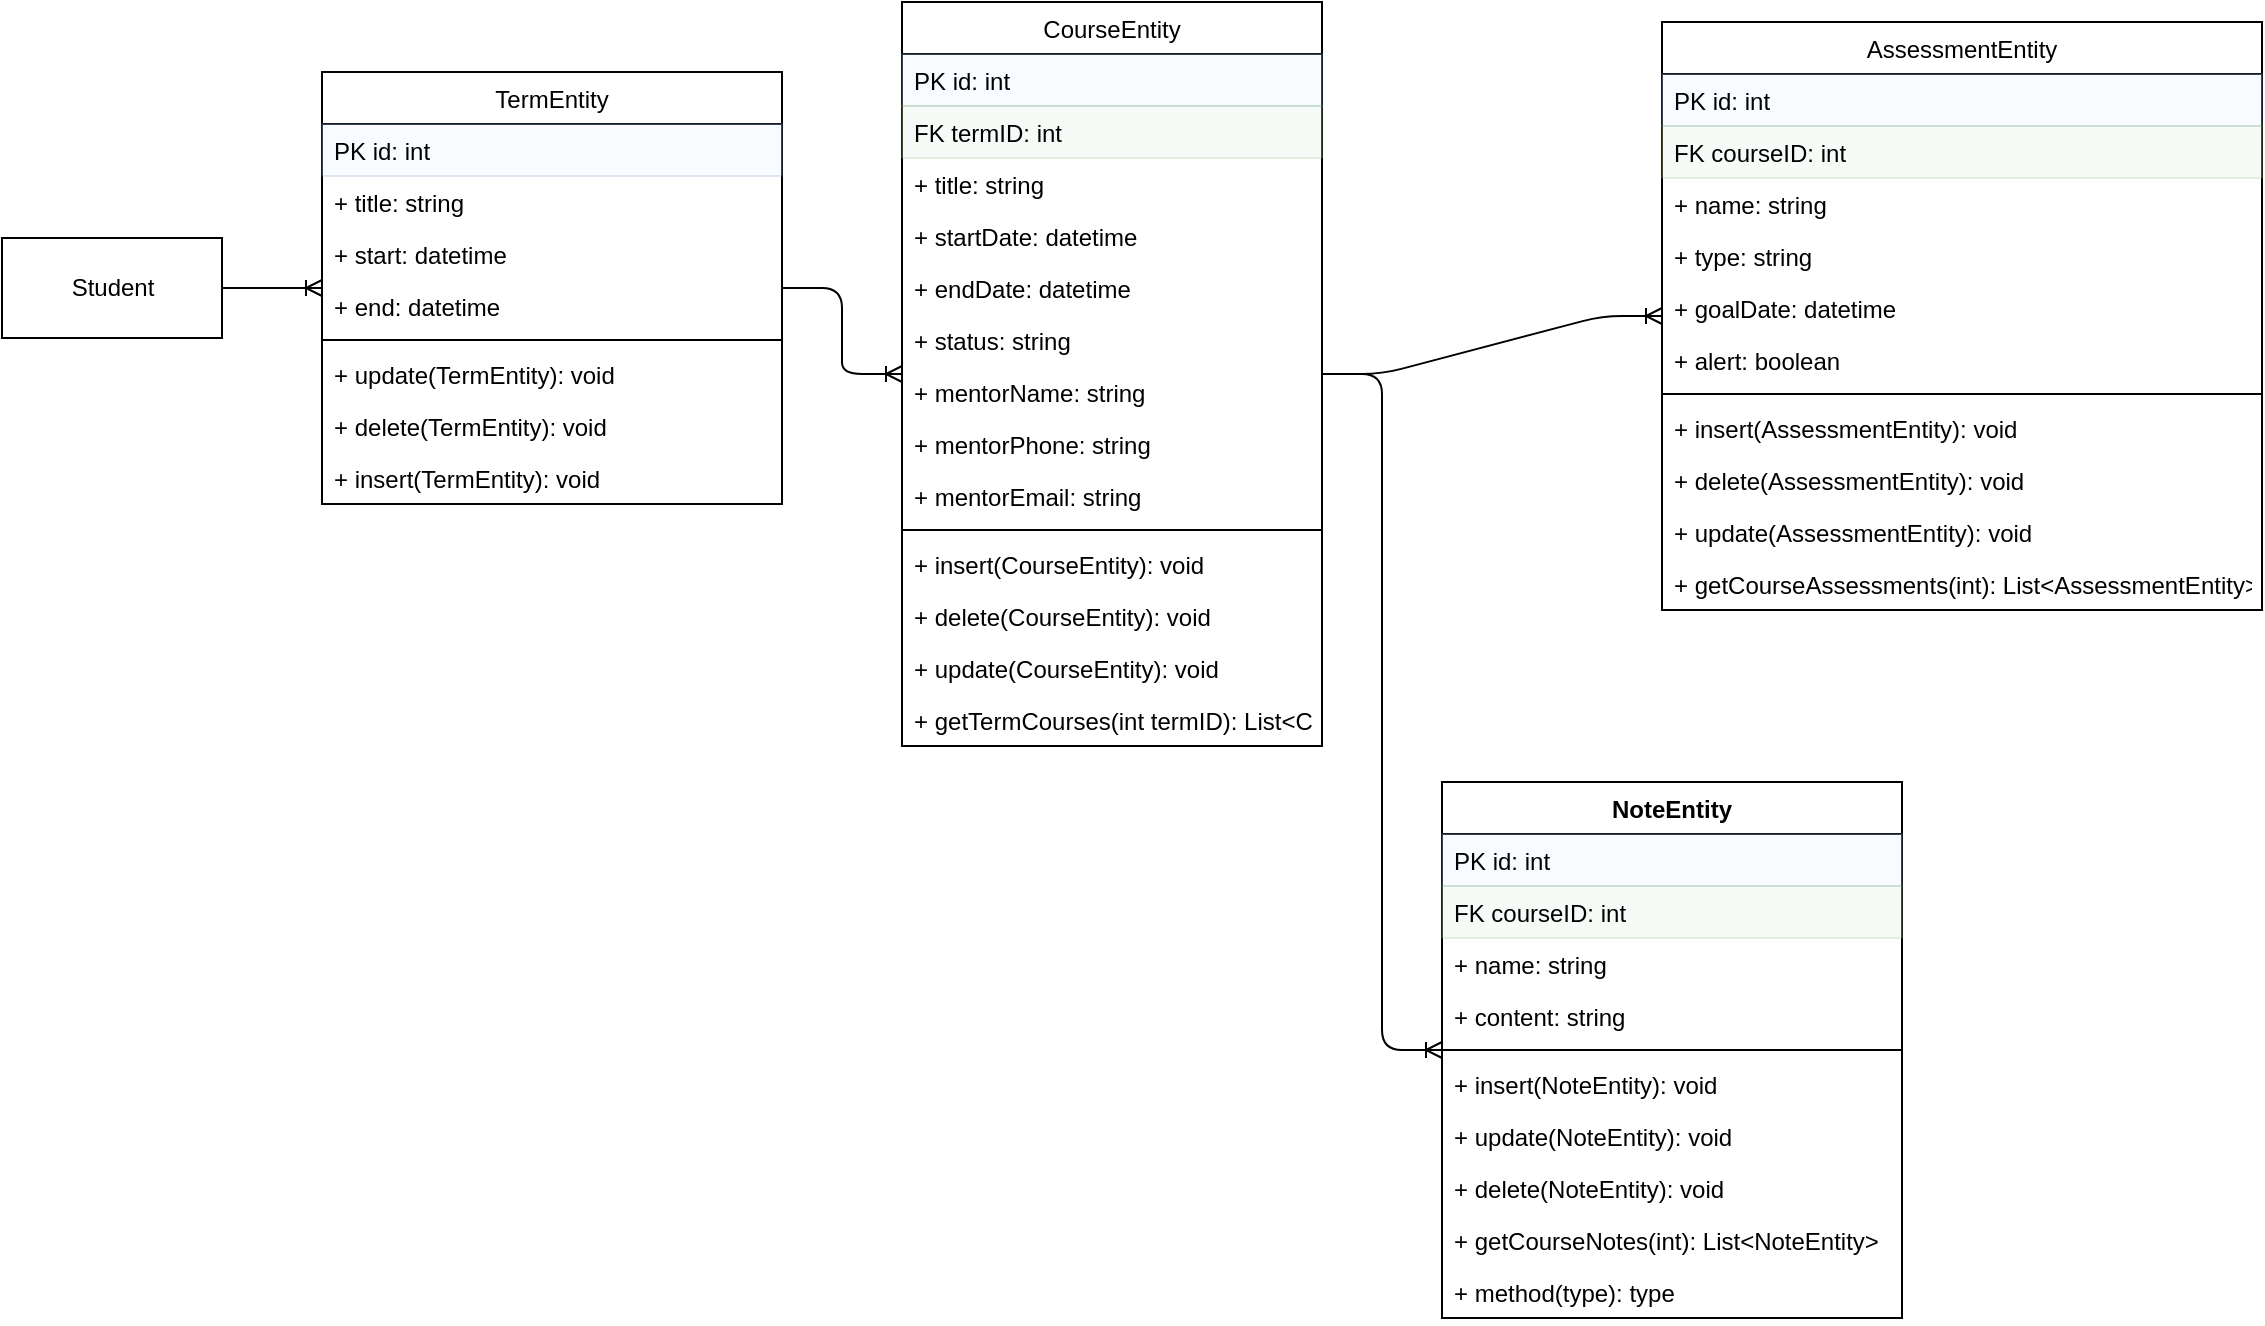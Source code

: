 <mxfile version="13.0.3" type="device"><diagram id="iBXDA67cHcchtukGtevX" name="Page-1"><mxGraphModel dx="1185" dy="676" grid="1" gridSize="10" guides="1" tooltips="1" connect="1" arrows="1" fold="1" page="1" pageScale="1" pageWidth="850" pageHeight="1100" math="0" shadow="0"><root><mxCell id="0"/><mxCell id="1" parent="0"/><mxCell id="MAv6kuDOQkmlAfFo8eeo-38" value="Student" style="html=1;" parent="1" vertex="1"><mxGeometry y="118" width="110" height="50" as="geometry"/></mxCell><mxCell id="MAv6kuDOQkmlAfFo8eeo-6" value="CourseEntity" style="swimlane;fontStyle=0;childLayout=stackLayout;horizontal=1;startSize=26;fillColor=none;horizontalStack=0;resizeParent=1;resizeParentMax=0;resizeLast=0;collapsible=1;marginBottom=0;" parent="1" vertex="1"><mxGeometry x="450" width="210" height="372" as="geometry"/></mxCell><mxCell id="MAv6kuDOQkmlAfFo8eeo-7" value="PK id: int" style="text;strokeColor=#6c8ebf;fillColor=#dae8fc;align=left;verticalAlign=top;spacingLeft=4;spacingRight=4;overflow=hidden;rotatable=0;points=[[0,0.5],[1,0.5]];portConstraint=eastwest;opacity=20;" parent="MAv6kuDOQkmlAfFo8eeo-6" vertex="1"><mxGeometry y="26" width="210" height="26" as="geometry"/></mxCell><mxCell id="MAv6kuDOQkmlAfFo8eeo-19" value="FK termID: int" style="text;strokeColor=#82b366;fillColor=#d5e8d4;align=left;verticalAlign=top;spacingLeft=4;spacingRight=4;overflow=hidden;rotatable=0;points=[[0,0.5],[1,0.5]];portConstraint=eastwest;opacity=20;" parent="MAv6kuDOQkmlAfFo8eeo-6" vertex="1"><mxGeometry y="52" width="210" height="26" as="geometry"/></mxCell><mxCell id="MAv6kuDOQkmlAfFo8eeo-8" value="+ title: string" style="text;strokeColor=none;fillColor=none;align=left;verticalAlign=top;spacingLeft=4;spacingRight=4;overflow=hidden;rotatable=0;points=[[0,0.5],[1,0.5]];portConstraint=eastwest;" parent="MAv6kuDOQkmlAfFo8eeo-6" vertex="1"><mxGeometry y="78" width="210" height="26" as="geometry"/></mxCell><mxCell id="MAv6kuDOQkmlAfFo8eeo-29" value="+ startDate: datetime" style="text;strokeColor=none;fillColor=none;align=left;verticalAlign=top;spacingLeft=4;spacingRight=4;overflow=hidden;rotatable=0;points=[[0,0.5],[1,0.5]];portConstraint=eastwest;" parent="MAv6kuDOQkmlAfFo8eeo-6" vertex="1"><mxGeometry y="104" width="210" height="26" as="geometry"/></mxCell><mxCell id="MAv6kuDOQkmlAfFo8eeo-30" value="+ endDate: datetime" style="text;strokeColor=none;fillColor=none;align=left;verticalAlign=top;spacingLeft=4;spacingRight=4;overflow=hidden;rotatable=0;points=[[0,0.5],[1,0.5]];portConstraint=eastwest;" parent="MAv6kuDOQkmlAfFo8eeo-6" vertex="1"><mxGeometry y="130" width="210" height="26" as="geometry"/></mxCell><mxCell id="MAv6kuDOQkmlAfFo8eeo-32" value="+ status: string" style="text;strokeColor=none;fillColor=none;align=left;verticalAlign=top;spacingLeft=4;spacingRight=4;overflow=hidden;rotatable=0;points=[[0,0.5],[1,0.5]];portConstraint=eastwest;" parent="MAv6kuDOQkmlAfFo8eeo-6" vertex="1"><mxGeometry y="156" width="210" height="26" as="geometry"/></mxCell><mxCell id="MAv6kuDOQkmlAfFo8eeo-33" value="+ mentorName: string" style="text;strokeColor=none;fillColor=none;align=left;verticalAlign=top;spacingLeft=4;spacingRight=4;overflow=hidden;rotatable=0;points=[[0,0.5],[1,0.5]];portConstraint=eastwest;" parent="MAv6kuDOQkmlAfFo8eeo-6" vertex="1"><mxGeometry y="182" width="210" height="26" as="geometry"/></mxCell><mxCell id="MAv6kuDOQkmlAfFo8eeo-34" value="+ mentorPhone: string" style="text;strokeColor=none;fillColor=none;align=left;verticalAlign=top;spacingLeft=4;spacingRight=4;overflow=hidden;rotatable=0;points=[[0,0.5],[1,0.5]];portConstraint=eastwest;" parent="MAv6kuDOQkmlAfFo8eeo-6" vertex="1"><mxGeometry y="208" width="210" height="26" as="geometry"/></mxCell><mxCell id="MAv6kuDOQkmlAfFo8eeo-31" value="+ mentorEmail: string" style="text;strokeColor=none;fillColor=none;align=left;verticalAlign=top;spacingLeft=4;spacingRight=4;overflow=hidden;rotatable=0;points=[[0,0.5],[1,0.5]];portConstraint=eastwest;" parent="MAv6kuDOQkmlAfFo8eeo-6" vertex="1"><mxGeometry y="234" width="210" height="26" as="geometry"/></mxCell><mxCell id="UaqiWdHNHxLRtaor7XC1-22" value="" style="line;strokeWidth=1;fillColor=none;align=left;verticalAlign=middle;spacingTop=-1;spacingLeft=3;spacingRight=3;rotatable=0;labelPosition=right;points=[];portConstraint=eastwest;" vertex="1" parent="MAv6kuDOQkmlAfFo8eeo-6"><mxGeometry y="260" width="210" height="8" as="geometry"/></mxCell><mxCell id="UaqiWdHNHxLRtaor7XC1-23" value="+ insert(CourseEntity): void" style="text;strokeColor=none;fillColor=none;align=left;verticalAlign=top;spacingLeft=4;spacingRight=4;overflow=hidden;rotatable=0;points=[[0,0.5],[1,0.5]];portConstraint=eastwest;" vertex="1" parent="MAv6kuDOQkmlAfFo8eeo-6"><mxGeometry y="268" width="210" height="26" as="geometry"/></mxCell><mxCell id="UaqiWdHNHxLRtaor7XC1-25" value="+ delete(CourseEntity): void" style="text;strokeColor=none;fillColor=none;align=left;verticalAlign=top;spacingLeft=4;spacingRight=4;overflow=hidden;rotatable=0;points=[[0,0.5],[1,0.5]];portConstraint=eastwest;" vertex="1" parent="MAv6kuDOQkmlAfFo8eeo-6"><mxGeometry y="294" width="210" height="26" as="geometry"/></mxCell><mxCell id="UaqiWdHNHxLRtaor7XC1-24" value="+ update(CourseEntity): void" style="text;strokeColor=none;fillColor=none;align=left;verticalAlign=top;spacingLeft=4;spacingRight=4;overflow=hidden;rotatable=0;points=[[0,0.5],[1,0.5]];portConstraint=eastwest;" vertex="1" parent="MAv6kuDOQkmlAfFo8eeo-6"><mxGeometry y="320" width="210" height="26" as="geometry"/></mxCell><mxCell id="UaqiWdHNHxLRtaor7XC1-30" value="+ getTermCourses(int termID): List&lt;CourseEntity&gt;" style="text;strokeColor=none;fillColor=none;align=left;verticalAlign=top;spacingLeft=4;spacingRight=4;overflow=hidden;rotatable=0;points=[[0,0.5],[1,0.5]];portConstraint=eastwest;" vertex="1" parent="MAv6kuDOQkmlAfFo8eeo-6"><mxGeometry y="346" width="210" height="26" as="geometry"/></mxCell><mxCell id="nVpkIAlewJ4M10stoxNx-4" value="" style="edgeStyle=entityRelationEdgeStyle;fontSize=12;html=1;endArrow=ERoneToMany;" parent="1" source="MAv6kuDOQkmlAfFo8eeo-6" target="MAv6kuDOQkmlAfFo8eeo-24" edge="1"><mxGeometry width="100" height="100" relative="1" as="geometry"><mxPoint x="460" y="420" as="sourcePoint"/><mxPoint x="700" y="310" as="targetPoint"/></mxGeometry></mxCell><mxCell id="nVpkIAlewJ4M10stoxNx-5" value="" style="edgeStyle=entityRelationEdgeStyle;fontSize=12;html=1;endArrow=ERoneToMany;" parent="1" source="MAv6kuDOQkmlAfFo8eeo-6" target="MAv6kuDOQkmlAfFo8eeo-10" edge="1"><mxGeometry width="100" height="100" relative="1" as="geometry"><mxPoint x="630" y="170" as="sourcePoint"/><mxPoint x="730" y="70" as="targetPoint"/></mxGeometry></mxCell><mxCell id="nVpkIAlewJ4M10stoxNx-6" value="" style="edgeStyle=entityRelationEdgeStyle;fontSize=12;html=1;endArrow=ERoneToMany;" parent="1" source="MAv6kuDOQkmlAfFo8eeo-2" target="MAv6kuDOQkmlAfFo8eeo-6" edge="1"><mxGeometry width="100" height="100" relative="1" as="geometry"><mxPoint x="320" y="370" as="sourcePoint"/><mxPoint x="420" y="270" as="targetPoint"/></mxGeometry></mxCell><mxCell id="nVpkIAlewJ4M10stoxNx-7" value="" style="edgeStyle=entityRelationEdgeStyle;fontSize=12;html=1;endArrow=ERoneToMany;" parent="1" source="MAv6kuDOQkmlAfFo8eeo-38" target="MAv6kuDOQkmlAfFo8eeo-2" edge="1"><mxGeometry width="100" height="100" relative="1" as="geometry"><mxPoint x="120" y="350" as="sourcePoint"/><mxPoint x="220" y="250" as="targetPoint"/></mxGeometry></mxCell><mxCell id="MAv6kuDOQkmlAfFo8eeo-10" value="AssessmentEntity" style="swimlane;fontStyle=0;childLayout=stackLayout;horizontal=1;startSize=26;fillColor=none;horizontalStack=0;resizeParent=1;resizeParentMax=0;resizeLast=0;collapsible=1;marginBottom=0;" parent="1" vertex="1"><mxGeometry x="830" y="10" width="300" height="294" as="geometry"/></mxCell><mxCell id="MAv6kuDOQkmlAfFo8eeo-11" value="PK id: int" style="text;strokeColor=#6c8ebf;fillColor=#dae8fc;align=left;verticalAlign=top;spacingLeft=4;spacingRight=4;overflow=hidden;rotatable=0;points=[[0,0.5],[1,0.5]];portConstraint=eastwest;opacity=20;" parent="MAv6kuDOQkmlAfFo8eeo-10" vertex="1"><mxGeometry y="26" width="300" height="26" as="geometry"/></mxCell><mxCell id="MAv6kuDOQkmlAfFo8eeo-16" value="FK courseID: int" style="text;strokeColor=#82b366;fillColor=#d5e8d4;align=left;verticalAlign=top;spacingLeft=4;spacingRight=4;overflow=hidden;rotatable=0;points=[[0,0.5],[1,0.5]];portConstraint=eastwest;opacity=20;" parent="MAv6kuDOQkmlAfFo8eeo-10" vertex="1"><mxGeometry y="52" width="300" height="26" as="geometry"/></mxCell><mxCell id="MAv6kuDOQkmlAfFo8eeo-12" value="+ name: string" style="text;strokeColor=none;fillColor=none;align=left;verticalAlign=top;spacingLeft=4;spacingRight=4;overflow=hidden;rotatable=0;points=[[0,0.5],[1,0.5]];portConstraint=eastwest;" parent="MAv6kuDOQkmlAfFo8eeo-10" vertex="1"><mxGeometry y="78" width="300" height="26" as="geometry"/></mxCell><mxCell id="MAv6kuDOQkmlAfFo8eeo-13" value="+ type: string" style="text;strokeColor=none;fillColor=none;align=left;verticalAlign=top;spacingLeft=4;spacingRight=4;overflow=hidden;rotatable=0;points=[[0,0.5],[1,0.5]];portConstraint=eastwest;" parent="MAv6kuDOQkmlAfFo8eeo-10" vertex="1"><mxGeometry y="104" width="300" height="26" as="geometry"/></mxCell><mxCell id="MAv6kuDOQkmlAfFo8eeo-15" value="+ goalDate: datetime" style="text;strokeColor=none;fillColor=none;align=left;verticalAlign=top;spacingLeft=4;spacingRight=4;overflow=hidden;rotatable=0;points=[[0,0.5],[1,0.5]];portConstraint=eastwest;" parent="MAv6kuDOQkmlAfFo8eeo-10" vertex="1"><mxGeometry y="130" width="300" height="26" as="geometry"/></mxCell><mxCell id="nVpkIAlewJ4M10stoxNx-9" value="+ alert: boolean" style="text;strokeColor=none;fillColor=none;align=left;verticalAlign=top;spacingLeft=4;spacingRight=4;overflow=hidden;rotatable=0;points=[[0,0.5],[1,0.5]];portConstraint=eastwest;" parent="MAv6kuDOQkmlAfFo8eeo-10" vertex="1"><mxGeometry y="156" width="300" height="26" as="geometry"/></mxCell><mxCell id="UaqiWdHNHxLRtaor7XC1-13" value="" style="line;strokeWidth=1;fillColor=none;align=left;verticalAlign=middle;spacingTop=-1;spacingLeft=3;spacingRight=3;rotatable=0;labelPosition=right;points=[];portConstraint=eastwest;" vertex="1" parent="MAv6kuDOQkmlAfFo8eeo-10"><mxGeometry y="182" width="300" height="8" as="geometry"/></mxCell><mxCell id="UaqiWdHNHxLRtaor7XC1-14" value="+ insert(AssessmentEntity): void" style="text;strokeColor=none;fillColor=none;align=left;verticalAlign=top;spacingLeft=4;spacingRight=4;overflow=hidden;rotatable=0;points=[[0,0.5],[1,0.5]];portConstraint=eastwest;" vertex="1" parent="MAv6kuDOQkmlAfFo8eeo-10"><mxGeometry y="190" width="300" height="26" as="geometry"/></mxCell><mxCell id="UaqiWdHNHxLRtaor7XC1-16" value="+ delete(AssessmentEntity): void" style="text;strokeColor=none;fillColor=none;align=left;verticalAlign=top;spacingLeft=4;spacingRight=4;overflow=hidden;rotatable=0;points=[[0,0.5],[1,0.5]];portConstraint=eastwest;" vertex="1" parent="MAv6kuDOQkmlAfFo8eeo-10"><mxGeometry y="216" width="300" height="26" as="geometry"/></mxCell><mxCell id="UaqiWdHNHxLRtaor7XC1-15" value="+ update(AssessmentEntity): void" style="text;strokeColor=none;fillColor=none;align=left;verticalAlign=top;spacingLeft=4;spacingRight=4;overflow=hidden;rotatable=0;points=[[0,0.5],[1,0.5]];portConstraint=eastwest;" vertex="1" parent="MAv6kuDOQkmlAfFo8eeo-10"><mxGeometry y="242" width="300" height="26" as="geometry"/></mxCell><mxCell id="UaqiWdHNHxLRtaor7XC1-17" value="+ getCourseAssessments(int): List&lt;AssessmentEntity&gt;" style="text;strokeColor=none;fillColor=none;align=left;verticalAlign=top;spacingLeft=4;spacingRight=4;overflow=hidden;rotatable=0;points=[[0,0.5],[1,0.5]];portConstraint=eastwest;" vertex="1" parent="MAv6kuDOQkmlAfFo8eeo-10"><mxGeometry y="268" width="300" height="26" as="geometry"/></mxCell><mxCell id="MAv6kuDOQkmlAfFo8eeo-2" value="TermEntity" style="swimlane;fontStyle=0;childLayout=stackLayout;horizontal=1;startSize=26;fillColor=none;horizontalStack=0;resizeParent=1;resizeParentMax=0;resizeLast=0;collapsible=1;marginBottom=0;" parent="1" vertex="1"><mxGeometry x="160" y="35" width="230" height="216" as="geometry"><mxRectangle x="100" y="480" width="60" height="26" as="alternateBounds"/></mxGeometry></mxCell><mxCell id="MAv6kuDOQkmlAfFo8eeo-3" value="PK id: int" style="text;strokeColor=#6c8ebf;fillColor=#dae8fc;align=left;verticalAlign=top;spacingLeft=4;spacingRight=4;overflow=hidden;rotatable=0;points=[[0,0.5],[1,0.5]];portConstraint=eastwest;opacity=20;" parent="MAv6kuDOQkmlAfFo8eeo-2" vertex="1"><mxGeometry y="26" width="230" height="26" as="geometry"/></mxCell><mxCell id="MAv6kuDOQkmlAfFo8eeo-4" value="+ title: string" style="text;strokeColor=none;fillColor=none;align=left;verticalAlign=top;spacingLeft=4;spacingRight=4;overflow=hidden;rotatable=0;points=[[0,0.5],[1,0.5]];portConstraint=eastwest;" parent="MAv6kuDOQkmlAfFo8eeo-2" vertex="1"><mxGeometry y="52" width="230" height="26" as="geometry"/></mxCell><mxCell id="MAv6kuDOQkmlAfFo8eeo-5" value="+ start: datetime" style="text;strokeColor=none;fillColor=none;align=left;verticalAlign=top;spacingLeft=4;spacingRight=4;overflow=hidden;rotatable=0;points=[[0,0.5],[1,0.5]];portConstraint=eastwest;" parent="MAv6kuDOQkmlAfFo8eeo-2" vertex="1"><mxGeometry y="78" width="230" height="26" as="geometry"/></mxCell><mxCell id="MAv6kuDOQkmlAfFo8eeo-35" value="+ end: datetime" style="text;strokeColor=none;fillColor=none;align=left;verticalAlign=top;spacingLeft=4;spacingRight=4;overflow=hidden;rotatable=0;points=[[0,0.5],[1,0.5]];portConstraint=eastwest;" parent="MAv6kuDOQkmlAfFo8eeo-2" vertex="1"><mxGeometry y="104" width="230" height="26" as="geometry"/></mxCell><mxCell id="UaqiWdHNHxLRtaor7XC1-26" value="" style="line;strokeWidth=1;fillColor=none;align=left;verticalAlign=middle;spacingTop=-1;spacingLeft=3;spacingRight=3;rotatable=0;labelPosition=right;points=[];portConstraint=eastwest;" vertex="1" parent="MAv6kuDOQkmlAfFo8eeo-2"><mxGeometry y="130" width="230" height="8" as="geometry"/></mxCell><mxCell id="UaqiWdHNHxLRtaor7XC1-29" value="+ update(TermEntity): void" style="text;strokeColor=none;fillColor=none;align=left;verticalAlign=top;spacingLeft=4;spacingRight=4;overflow=hidden;rotatable=0;points=[[0,0.5],[1,0.5]];portConstraint=eastwest;" vertex="1" parent="MAv6kuDOQkmlAfFo8eeo-2"><mxGeometry y="138" width="230" height="26" as="geometry"/></mxCell><mxCell id="UaqiWdHNHxLRtaor7XC1-28" value="+ delete(TermEntity): void" style="text;strokeColor=none;fillColor=none;align=left;verticalAlign=top;spacingLeft=4;spacingRight=4;overflow=hidden;rotatable=0;points=[[0,0.5],[1,0.5]];portConstraint=eastwest;" vertex="1" parent="MAv6kuDOQkmlAfFo8eeo-2"><mxGeometry y="164" width="230" height="26" as="geometry"/></mxCell><mxCell id="UaqiWdHNHxLRtaor7XC1-27" value="+ insert(TermEntity): void" style="text;strokeColor=none;fillColor=none;align=left;verticalAlign=top;spacingLeft=4;spacingRight=4;overflow=hidden;rotatable=0;points=[[0,0.5],[1,0.5]];portConstraint=eastwest;" vertex="1" parent="MAv6kuDOQkmlAfFo8eeo-2"><mxGeometry y="190" width="230" height="26" as="geometry"/></mxCell><mxCell id="MAv6kuDOQkmlAfFo8eeo-24" value="NoteEntity" style="swimlane;fontStyle=1;align=center;verticalAlign=top;childLayout=stackLayout;horizontal=1;startSize=26;horizontalStack=0;resizeParent=1;resizeParentMax=0;resizeLast=0;collapsible=1;marginBottom=0;" parent="1" vertex="1"><mxGeometry x="720" y="390" width="230" height="268" as="geometry"><mxRectangle x="650" y="210" width="90" height="26" as="alternateBounds"/></mxGeometry></mxCell><mxCell id="MAv6kuDOQkmlAfFo8eeo-28" value="PK id: int" style="text;strokeColor=#6c8ebf;fillColor=#dae8fc;align=left;verticalAlign=top;spacingLeft=4;spacingRight=4;overflow=hidden;rotatable=0;points=[[0,0.5],[1,0.5]];portConstraint=eastwest;opacity=20;" parent="MAv6kuDOQkmlAfFo8eeo-24" vertex="1"><mxGeometry y="26" width="230" height="26" as="geometry"/></mxCell><mxCell id="MAv6kuDOQkmlAfFo8eeo-25" value="FK courseID: int" style="text;strokeColor=#82b366;fillColor=#d5e8d4;align=left;verticalAlign=top;spacingLeft=4;spacingRight=4;overflow=hidden;rotatable=0;points=[[0,0.5],[1,0.5]];portConstraint=eastwest;opacity=20;" parent="MAv6kuDOQkmlAfFo8eeo-24" vertex="1"><mxGeometry y="52" width="230" height="26" as="geometry"/></mxCell><mxCell id="nVpkIAlewJ4M10stoxNx-2" value="+ name: string" style="text;strokeColor=none;fillColor=none;align=left;verticalAlign=top;spacingLeft=4;spacingRight=4;overflow=hidden;rotatable=0;points=[[0,0.5],[1,0.5]];portConstraint=eastwest;" parent="MAv6kuDOQkmlAfFo8eeo-24" vertex="1"><mxGeometry y="78" width="230" height="26" as="geometry"/></mxCell><mxCell id="nVpkIAlewJ4M10stoxNx-3" value="+ content: string" style="text;strokeColor=none;fillColor=none;align=left;verticalAlign=top;spacingLeft=4;spacingRight=4;overflow=hidden;rotatable=0;points=[[0,0.5],[1,0.5]];portConstraint=eastwest;" parent="MAv6kuDOQkmlAfFo8eeo-24" vertex="1"><mxGeometry y="104" width="230" height="26" as="geometry"/></mxCell><mxCell id="UaqiWdHNHxLRtaor7XC1-7" value="" style="line;strokeWidth=1;fillColor=none;align=left;verticalAlign=middle;spacingTop=-1;spacingLeft=3;spacingRight=3;rotatable=0;labelPosition=right;points=[];portConstraint=eastwest;" vertex="1" parent="MAv6kuDOQkmlAfFo8eeo-24"><mxGeometry y="130" width="230" height="8" as="geometry"/></mxCell><mxCell id="UaqiWdHNHxLRtaor7XC1-8" value="+ insert(NoteEntity): void" style="text;strokeColor=none;fillColor=none;align=left;verticalAlign=top;spacingLeft=4;spacingRight=4;overflow=hidden;rotatable=0;points=[[0,0.5],[1,0.5]];portConstraint=eastwest;" vertex="1" parent="MAv6kuDOQkmlAfFo8eeo-24"><mxGeometry y="138" width="230" height="26" as="geometry"/></mxCell><mxCell id="UaqiWdHNHxLRtaor7XC1-10" value="+ update(NoteEntity): void" style="text;strokeColor=none;fillColor=none;align=left;verticalAlign=top;spacingLeft=4;spacingRight=4;overflow=hidden;rotatable=0;points=[[0,0.5],[1,0.5]];portConstraint=eastwest;" vertex="1" parent="MAv6kuDOQkmlAfFo8eeo-24"><mxGeometry y="164" width="230" height="26" as="geometry"/></mxCell><mxCell id="UaqiWdHNHxLRtaor7XC1-11" value="+ delete(NoteEntity): void" style="text;strokeColor=none;fillColor=none;align=left;verticalAlign=top;spacingLeft=4;spacingRight=4;overflow=hidden;rotatable=0;points=[[0,0.5],[1,0.5]];portConstraint=eastwest;" vertex="1" parent="MAv6kuDOQkmlAfFo8eeo-24"><mxGeometry y="190" width="230" height="26" as="geometry"/></mxCell><mxCell id="UaqiWdHNHxLRtaor7XC1-9" value="+ getCourseNotes(int): List&lt;NoteEntity&gt;" style="text;strokeColor=none;fillColor=none;align=left;verticalAlign=top;spacingLeft=4;spacingRight=4;overflow=hidden;rotatable=0;points=[[0,0.5],[1,0.5]];portConstraint=eastwest;" vertex="1" parent="MAv6kuDOQkmlAfFo8eeo-24"><mxGeometry y="216" width="230" height="26" as="geometry"/></mxCell><mxCell id="UaqiWdHNHxLRtaor7XC1-12" value="+ method(type): type" style="text;strokeColor=none;fillColor=none;align=left;verticalAlign=top;spacingLeft=4;spacingRight=4;overflow=hidden;rotatable=0;points=[[0,0.5],[1,0.5]];portConstraint=eastwest;" vertex="1" parent="MAv6kuDOQkmlAfFo8eeo-24"><mxGeometry y="242" width="230" height="26" as="geometry"/></mxCell></root></mxGraphModel></diagram></mxfile>